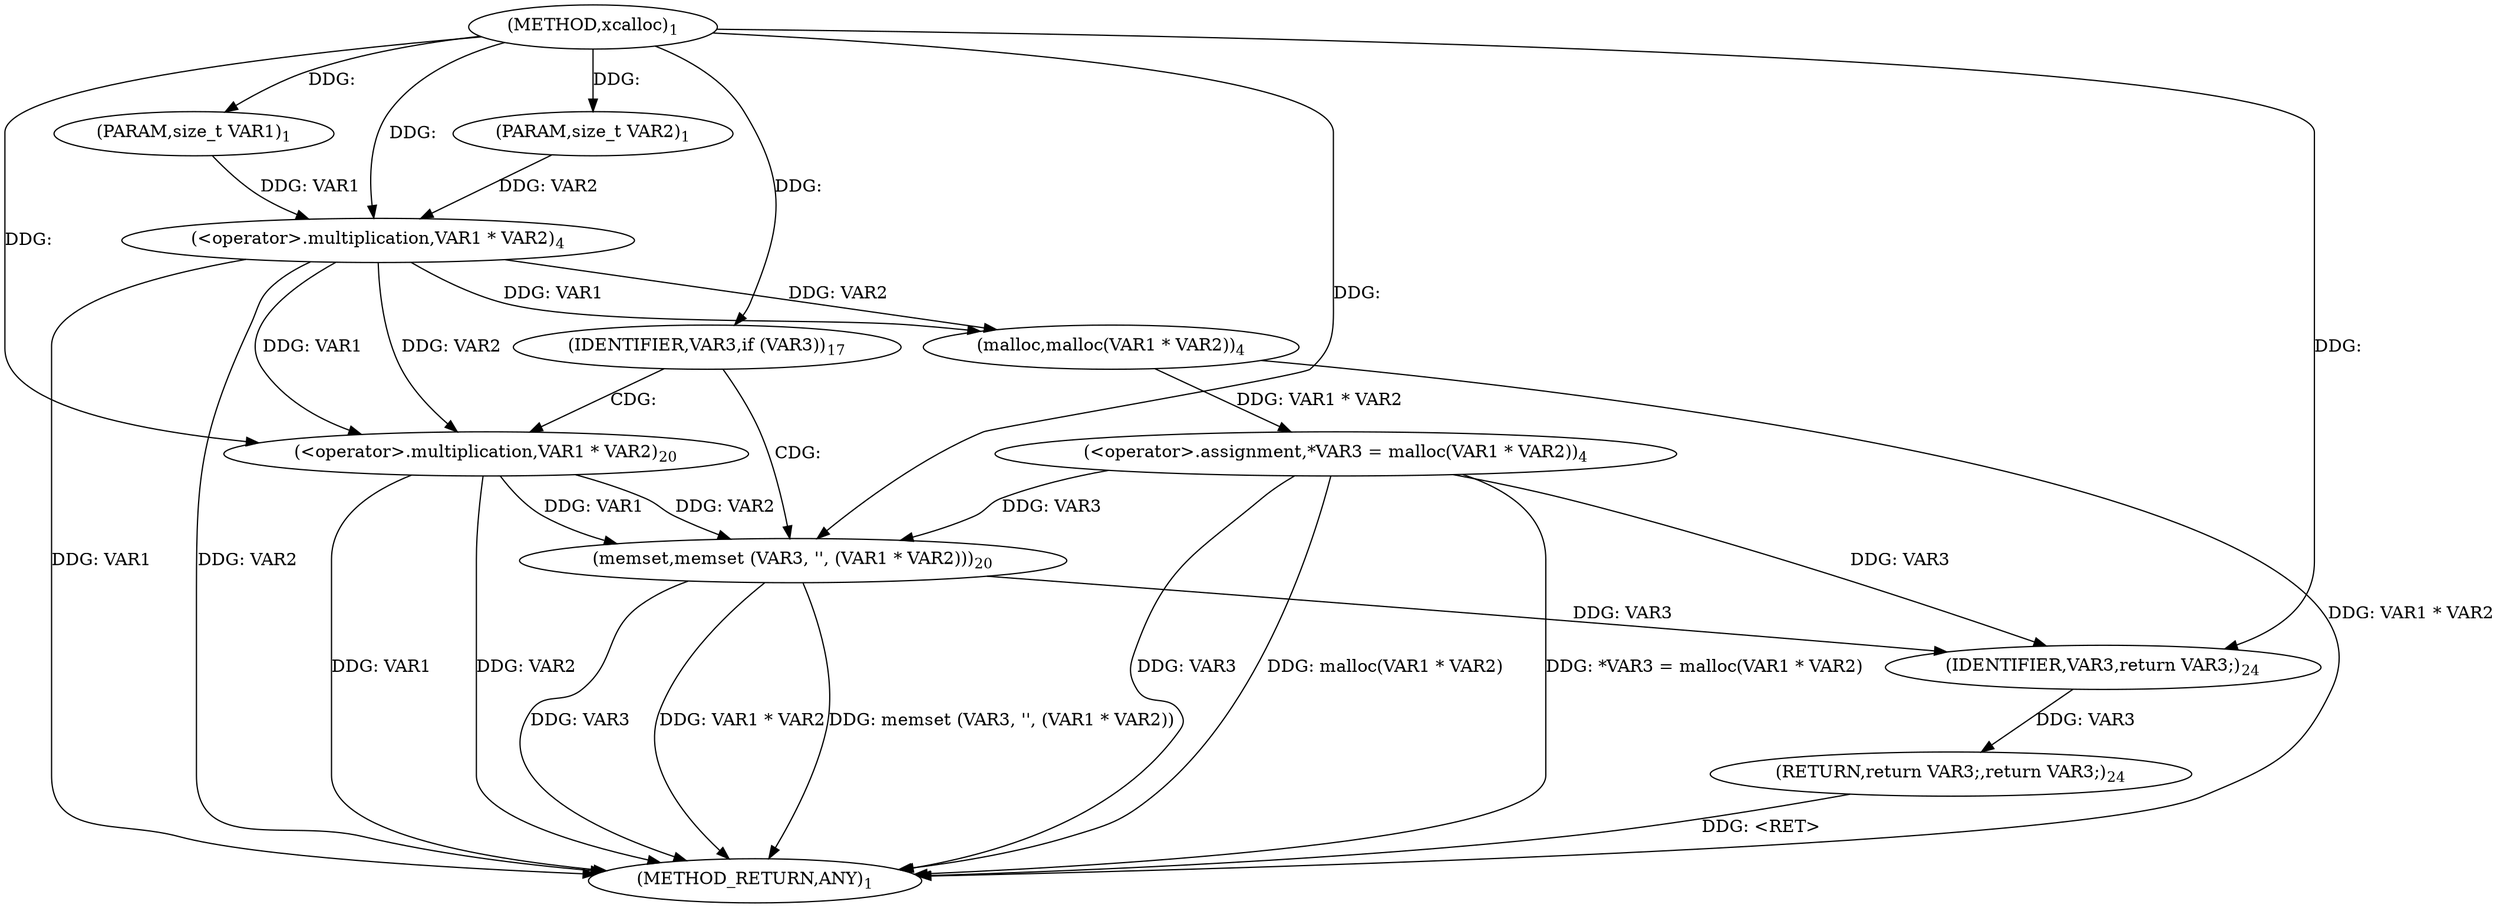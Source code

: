 digraph "xcalloc" {  
"8" [label = <(METHOD,xcalloc)<SUB>1</SUB>> ]
"30" [label = <(METHOD_RETURN,ANY)<SUB>1</SUB>> ]
"9" [label = <(PARAM,size_t VAR1)<SUB>1</SUB>> ]
"10" [label = <(PARAM,size_t VAR2)<SUB>1</SUB>> ]
"13" [label = <(&lt;operator&gt;.assignment,*VAR3 = malloc(VAR1 * VAR2))<SUB>4</SUB>> ]
"28" [label = <(RETURN,return VAR3;,return VAR3;)<SUB>24</SUB>> ]
"20" [label = <(IDENTIFIER,VAR3,if (VAR3))<SUB>17</SUB>> ]
"29" [label = <(IDENTIFIER,VAR3,return VAR3;)<SUB>24</SUB>> ]
"15" [label = <(malloc,malloc(VAR1 * VAR2))<SUB>4</SUB>> ]
"22" [label = <(memset,memset (VAR3, '', (VAR1 * VAR2)))<SUB>20</SUB>> ]
"16" [label = <(&lt;operator&gt;.multiplication,VAR1 * VAR2)<SUB>4</SUB>> ]
"25" [label = <(&lt;operator&gt;.multiplication,VAR1 * VAR2)<SUB>20</SUB>> ]
  "28" -> "30"  [ label = "DDG: &lt;RET&gt;"] 
  "13" -> "30"  [ label = "DDG: VAR3"] 
  "16" -> "30"  [ label = "DDG: VAR1"] 
  "16" -> "30"  [ label = "DDG: VAR2"] 
  "15" -> "30"  [ label = "DDG: VAR1 * VAR2"] 
  "13" -> "30"  [ label = "DDG: malloc(VAR1 * VAR2)"] 
  "13" -> "30"  [ label = "DDG: *VAR3 = malloc(VAR1 * VAR2)"] 
  "22" -> "30"  [ label = "DDG: VAR3"] 
  "25" -> "30"  [ label = "DDG: VAR1"] 
  "25" -> "30"  [ label = "DDG: VAR2"] 
  "22" -> "30"  [ label = "DDG: VAR1 * VAR2"] 
  "22" -> "30"  [ label = "DDG: memset (VAR3, '', (VAR1 * VAR2))"] 
  "8" -> "9"  [ label = "DDG: "] 
  "8" -> "10"  [ label = "DDG: "] 
  "15" -> "13"  [ label = "DDG: VAR1 * VAR2"] 
  "29" -> "28"  [ label = "DDG: VAR3"] 
  "8" -> "20"  [ label = "DDG: "] 
  "13" -> "29"  [ label = "DDG: VAR3"] 
  "22" -> "29"  [ label = "DDG: VAR3"] 
  "8" -> "29"  [ label = "DDG: "] 
  "16" -> "15"  [ label = "DDG: VAR1"] 
  "16" -> "15"  [ label = "DDG: VAR2"] 
  "9" -> "16"  [ label = "DDG: VAR1"] 
  "8" -> "16"  [ label = "DDG: "] 
  "10" -> "16"  [ label = "DDG: VAR2"] 
  "13" -> "22"  [ label = "DDG: VAR3"] 
  "8" -> "22"  [ label = "DDG: "] 
  "25" -> "22"  [ label = "DDG: VAR1"] 
  "25" -> "22"  [ label = "DDG: VAR2"] 
  "16" -> "25"  [ label = "DDG: VAR1"] 
  "8" -> "25"  [ label = "DDG: "] 
  "16" -> "25"  [ label = "DDG: VAR2"] 
  "20" -> "25"  [ label = "CDG: "] 
  "20" -> "22"  [ label = "CDG: "] 
}
